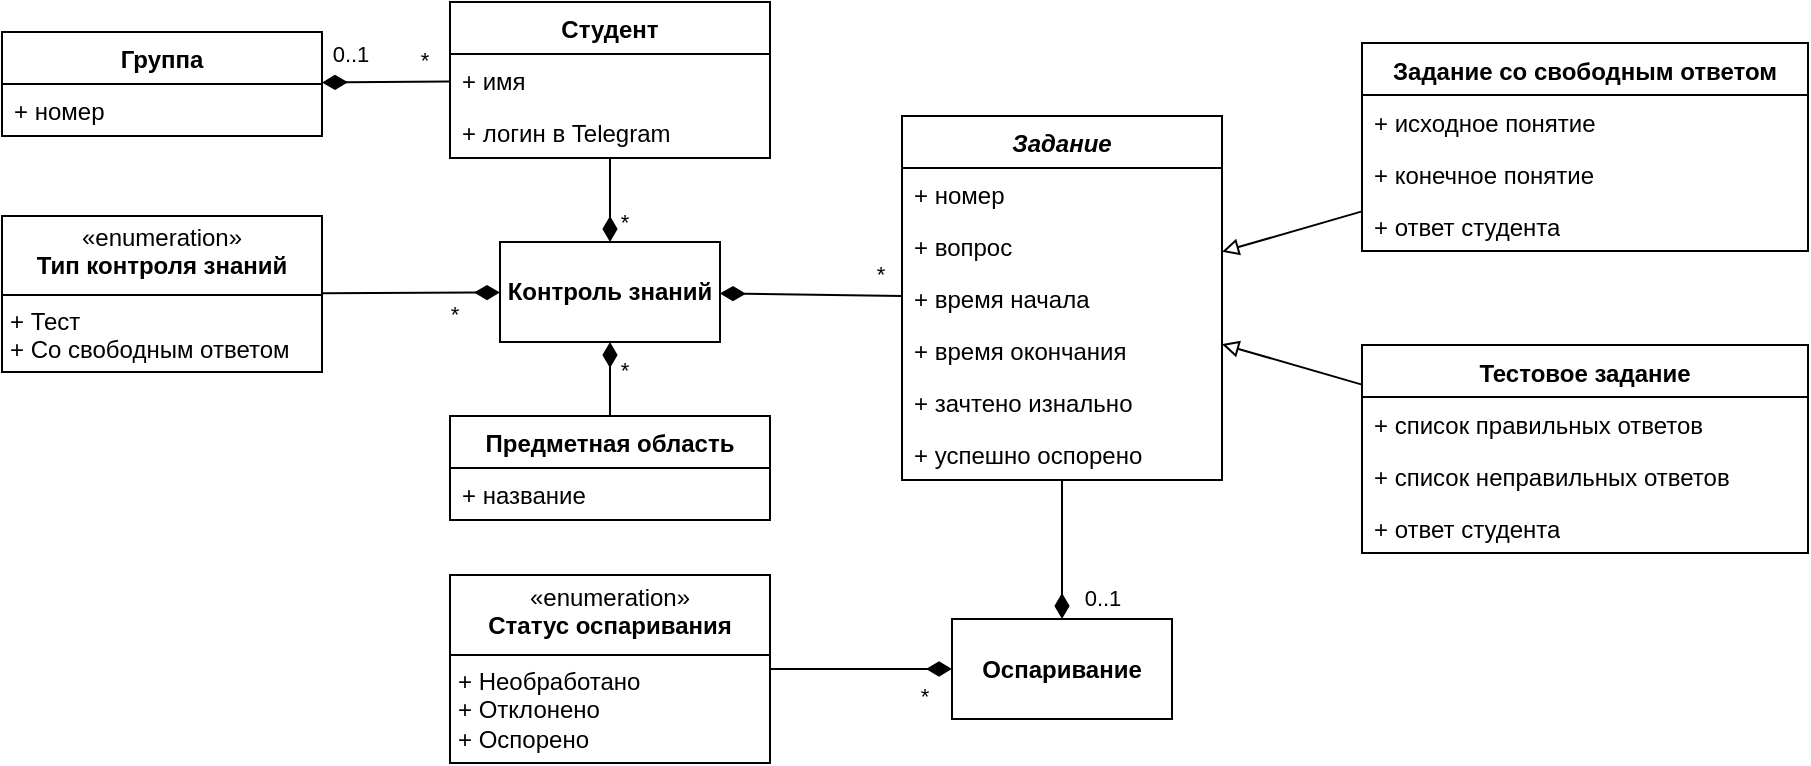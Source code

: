 <mxfile version="26.1.1">
  <diagram name="Страница — 1" id="KjR54cfUh2h--IEu27Yo">
    <mxGraphModel dx="698" dy="470" grid="1" gridSize="10" guides="1" tooltips="1" connect="1" arrows="1" fold="1" page="1" pageScale="1" pageWidth="827" pageHeight="1169" math="0" shadow="0">
      <root>
        <mxCell id="0" />
        <mxCell id="1" parent="0" />
        <mxCell id="Y5O7ZuF1NY75remDHEEP-1" value="Студент" style="swimlane;fontStyle=1;align=center;verticalAlign=top;childLayout=stackLayout;horizontal=1;startSize=26;horizontalStack=0;resizeParent=1;resizeParentMax=0;resizeLast=0;collapsible=1;marginBottom=0;whiteSpace=wrap;html=1;" parent="1" vertex="1">
          <mxGeometry x="334" y="393" width="160" height="78" as="geometry" />
        </mxCell>
        <mxCell id="Y5O7ZuF1NY75remDHEEP-2" value="+ имя" style="text;strokeColor=none;fillColor=none;align=left;verticalAlign=top;spacingLeft=4;spacingRight=4;overflow=hidden;rotatable=0;points=[[0,0.5],[1,0.5]];portConstraint=eastwest;whiteSpace=wrap;html=1;" parent="Y5O7ZuF1NY75remDHEEP-1" vertex="1">
          <mxGeometry y="26" width="160" height="26" as="geometry" />
        </mxCell>
        <mxCell id="Y5O7ZuF1NY75remDHEEP-6" value="+ логин в Telegram" style="text;strokeColor=none;fillColor=none;align=left;verticalAlign=top;spacingLeft=4;spacingRight=4;overflow=hidden;rotatable=0;points=[[0,0.5],[1,0.5]];portConstraint=eastwest;whiteSpace=wrap;html=1;" parent="Y5O7ZuF1NY75remDHEEP-1" vertex="1">
          <mxGeometry y="52" width="160" height="26" as="geometry" />
        </mxCell>
        <mxCell id="Y5O7ZuF1NY75remDHEEP-7" value="Группа" style="swimlane;fontStyle=1;align=center;verticalAlign=top;childLayout=stackLayout;horizontal=1;startSize=26;horizontalStack=0;resizeParent=1;resizeParentMax=0;resizeLast=0;collapsible=1;marginBottom=0;whiteSpace=wrap;html=1;" parent="1" vertex="1">
          <mxGeometry x="110" y="408" width="160" height="52" as="geometry" />
        </mxCell>
        <mxCell id="Y5O7ZuF1NY75remDHEEP-8" value="+ номер" style="text;strokeColor=none;fillColor=none;align=left;verticalAlign=top;spacingLeft=4;spacingRight=4;overflow=hidden;rotatable=0;points=[[0,0.5],[1,0.5]];portConstraint=eastwest;whiteSpace=wrap;html=1;" parent="Y5O7ZuF1NY75remDHEEP-7" vertex="1">
          <mxGeometry y="26" width="160" height="26" as="geometry" />
        </mxCell>
        <mxCell id="Y5O7ZuF1NY75remDHEEP-10" value="" style="endArrow=diamondThin;endFill=1;endSize=10;html=1;rounded=0;" parent="1" source="Y5O7ZuF1NY75remDHEEP-1" target="Y5O7ZuF1NY75remDHEEP-7" edge="1">
          <mxGeometry width="160" relative="1" as="geometry">
            <mxPoint x="450" y="490" as="sourcePoint" />
            <mxPoint x="610" y="490" as="targetPoint" />
          </mxGeometry>
        </mxCell>
        <mxCell id="Y5O7ZuF1NY75remDHEEP-11" value="0..1" style="edgeLabel;html=1;align=center;verticalAlign=middle;resizable=0;points=[];" parent="Y5O7ZuF1NY75remDHEEP-10" vertex="1" connectable="0">
          <mxGeometry x="-0.845" y="1" relative="1" as="geometry">
            <mxPoint x="-45" y="-15" as="offset" />
          </mxGeometry>
        </mxCell>
        <mxCell id="Y5O7ZuF1NY75remDHEEP-12" value="*" style="edgeLabel;html=1;align=center;verticalAlign=middle;resizable=0;points=[];" parent="Y5O7ZuF1NY75remDHEEP-10" vertex="1" connectable="0">
          <mxGeometry x="0.699" y="-1" relative="1" as="geometry">
            <mxPoint x="41" y="-10" as="offset" />
          </mxGeometry>
        </mxCell>
        <mxCell id="Y5O7ZuF1NY75remDHEEP-16" value="" style="endArrow=diamondThin;endFill=1;endSize=10;html=1;rounded=0;" parent="1" source="Y5O7ZuF1NY75remDHEEP-1" target="wnISGloHh-4gImW_wK-5-1" edge="1">
          <mxGeometry width="160" relative="1" as="geometry">
            <mxPoint x="500" y="429" as="sourcePoint" />
            <mxPoint x="414" y="512" as="targetPoint" />
          </mxGeometry>
        </mxCell>
        <mxCell id="36b95QFSxjrO5mWzAh7E-31" value="*" style="edgeLabel;html=1;align=center;verticalAlign=middle;resizable=0;points=[];" parent="Y5O7ZuF1NY75remDHEEP-16" vertex="1" connectable="0">
          <mxGeometry x="0.295" y="-1" relative="1" as="geometry">
            <mxPoint x="8" y="5" as="offset" />
          </mxGeometry>
        </mxCell>
        <mxCell id="Y5O7ZuF1NY75remDHEEP-20" value="Предметная область" style="swimlane;fontStyle=1;align=center;verticalAlign=top;childLayout=stackLayout;horizontal=1;startSize=26;horizontalStack=0;resizeParent=1;resizeParentMax=0;resizeLast=0;collapsible=1;marginBottom=0;whiteSpace=wrap;html=1;" parent="1" vertex="1">
          <mxGeometry x="334" y="600" width="160" height="52" as="geometry" />
        </mxCell>
        <mxCell id="Y5O7ZuF1NY75remDHEEP-21" value="+ название" style="text;strokeColor=none;fillColor=none;align=left;verticalAlign=top;spacingLeft=4;spacingRight=4;overflow=hidden;rotatable=0;points=[[0,0.5],[1,0.5]];portConstraint=eastwest;whiteSpace=wrap;html=1;" parent="Y5O7ZuF1NY75remDHEEP-20" vertex="1">
          <mxGeometry y="26" width="160" height="26" as="geometry" />
        </mxCell>
        <mxCell id="Y5O7ZuF1NY75remDHEEP-22" value="" style="endArrow=diamondThin;endFill=1;endSize=10;html=1;rounded=0;" parent="1" source="Y5O7ZuF1NY75remDHEEP-20" target="wnISGloHh-4gImW_wK-5-1" edge="1">
          <mxGeometry width="160" relative="1" as="geometry">
            <mxPoint x="420" y="468" as="sourcePoint" />
            <mxPoint x="414" y="564" as="targetPoint" />
          </mxGeometry>
        </mxCell>
        <mxCell id="Y5O7ZuF1NY75remDHEEP-24" value="*" style="edgeLabel;html=1;align=center;verticalAlign=middle;resizable=0;points=[];" parent="Y5O7ZuF1NY75remDHEEP-22" vertex="1" connectable="0">
          <mxGeometry x="0.147" relative="1" as="geometry">
            <mxPoint x="7" y="-2" as="offset" />
          </mxGeometry>
        </mxCell>
        <mxCell id="Y5O7ZuF1NY75remDHEEP-34" value="&lt;i&gt;Задание&lt;/i&gt;" style="swimlane;fontStyle=1;align=center;verticalAlign=top;childLayout=stackLayout;horizontal=1;startSize=26;horizontalStack=0;resizeParent=1;resizeParentMax=0;resizeLast=0;collapsible=1;marginBottom=0;whiteSpace=wrap;html=1;" parent="1" vertex="1">
          <mxGeometry x="560" y="450" width="160" height="182" as="geometry" />
        </mxCell>
        <mxCell id="Y5O7ZuF1NY75remDHEEP-35" value="+ номер" style="text;strokeColor=none;fillColor=none;align=left;verticalAlign=top;spacingLeft=4;spacingRight=4;overflow=hidden;rotatable=0;points=[[0,0.5],[1,0.5]];portConstraint=eastwest;whiteSpace=wrap;html=1;" parent="Y5O7ZuF1NY75remDHEEP-34" vertex="1">
          <mxGeometry y="26" width="160" height="26" as="geometry" />
        </mxCell>
        <mxCell id="2cW49VCkHmkreCyccfTJ-1" value="+ вопрос" style="text;strokeColor=none;fillColor=none;align=left;verticalAlign=top;spacingLeft=4;spacingRight=4;overflow=hidden;rotatable=0;points=[[0,0.5],[1,0.5]];portConstraint=eastwest;whiteSpace=wrap;html=1;" parent="Y5O7ZuF1NY75remDHEEP-34" vertex="1">
          <mxGeometry y="52" width="160" height="26" as="geometry" />
        </mxCell>
        <mxCell id="Y5O7ZuF1NY75remDHEEP-38" value="+ время начала" style="text;strokeColor=none;fillColor=none;align=left;verticalAlign=top;spacingLeft=4;spacingRight=4;overflow=hidden;rotatable=0;points=[[0,0.5],[1,0.5]];portConstraint=eastwest;whiteSpace=wrap;html=1;" parent="Y5O7ZuF1NY75remDHEEP-34" vertex="1">
          <mxGeometry y="78" width="160" height="26" as="geometry" />
        </mxCell>
        <mxCell id="Y5O7ZuF1NY75remDHEEP-44" value="+ время окончания" style="text;strokeColor=none;fillColor=none;align=left;verticalAlign=top;spacingLeft=4;spacingRight=4;overflow=hidden;rotatable=0;points=[[0,0.5],[1,0.5]];portConstraint=eastwest;whiteSpace=wrap;html=1;" parent="Y5O7ZuF1NY75remDHEEP-34" vertex="1">
          <mxGeometry y="104" width="160" height="26" as="geometry" />
        </mxCell>
        <mxCell id="Y5O7ZuF1NY75remDHEEP-43" value="+ зачтено изнально" style="text;strokeColor=none;fillColor=none;align=left;verticalAlign=top;spacingLeft=4;spacingRight=4;overflow=hidden;rotatable=0;points=[[0,0.5],[1,0.5]];portConstraint=eastwest;whiteSpace=wrap;html=1;" parent="Y5O7ZuF1NY75remDHEEP-34" vertex="1">
          <mxGeometry y="130" width="160" height="26" as="geometry" />
        </mxCell>
        <mxCell id="36b95QFSxjrO5mWzAh7E-32" value="+ успешно оспорено" style="text;strokeColor=none;fillColor=none;align=left;verticalAlign=top;spacingLeft=4;spacingRight=4;overflow=hidden;rotatable=0;points=[[0,0.5],[1,0.5]];portConstraint=eastwest;whiteSpace=wrap;html=1;" parent="Y5O7ZuF1NY75remDHEEP-34" vertex="1">
          <mxGeometry y="156" width="160" height="26" as="geometry" />
        </mxCell>
        <mxCell id="Y5O7ZuF1NY75remDHEEP-46" value="&lt;b&gt;Оспаривание&lt;/b&gt;" style="html=1;whiteSpace=wrap;" parent="1" vertex="1">
          <mxGeometry x="585" y="701.5" width="110" height="50" as="geometry" />
        </mxCell>
        <mxCell id="Y5O7ZuF1NY75remDHEEP-47" value="" style="endArrow=diamondThin;endFill=1;endSize=10;html=1;rounded=0;" parent="1" source="Y5O7ZuF1NY75remDHEEP-34" target="Y5O7ZuF1NY75remDHEEP-46" edge="1">
          <mxGeometry width="160" relative="1" as="geometry">
            <mxPoint x="220" y="429" as="sourcePoint" />
            <mxPoint x="300" y="429" as="targetPoint" />
          </mxGeometry>
        </mxCell>
        <mxCell id="36b95QFSxjrO5mWzAh7E-33" value="0..1" style="edgeLabel;html=1;align=center;verticalAlign=middle;resizable=0;points=[];" parent="Y5O7ZuF1NY75remDHEEP-47" vertex="1" connectable="0">
          <mxGeometry x="0.7" y="2" relative="1" as="geometry">
            <mxPoint x="18" as="offset" />
          </mxGeometry>
        </mxCell>
        <mxCell id="Y5O7ZuF1NY75remDHEEP-50" value="&lt;p style=&quot;margin:0px;margin-top:4px;text-align:center;&quot;&gt;«enumeration»&lt;br&gt;&lt;b&gt;Статус оспаривания&lt;/b&gt;&lt;br&gt;&lt;/p&gt;&lt;hr size=&quot;1&quot; style=&quot;border-style:solid;&quot;&gt;&lt;p style=&quot;margin:0px;margin-left:4px;&quot;&gt;+ Необработано&lt;/p&gt;&lt;p style=&quot;margin:0px;margin-left:4px;&quot;&gt;+ Отклонено&lt;/p&gt;&lt;p style=&quot;margin:0px;margin-left:4px;&quot;&gt;+ Оспорено&lt;/p&gt;" style="verticalAlign=top;align=left;overflow=fill;html=1;whiteSpace=wrap;" parent="1" vertex="1">
          <mxGeometry x="334" y="679.5" width="160" height="94" as="geometry" />
        </mxCell>
        <mxCell id="Y5O7ZuF1NY75remDHEEP-51" value="" style="endArrow=diamondThin;endFill=1;endSize=10;html=1;rounded=0;" parent="1" source="Y5O7ZuF1NY75remDHEEP-50" target="Y5O7ZuF1NY75remDHEEP-46" edge="1">
          <mxGeometry width="160" relative="1" as="geometry">
            <mxPoint x="650" y="726" as="sourcePoint" />
            <mxPoint x="650" y="769" as="targetPoint" />
          </mxGeometry>
        </mxCell>
        <mxCell id="36b95QFSxjrO5mWzAh7E-35" value="*" style="edgeLabel;html=1;align=center;verticalAlign=middle;resizable=0;points=[];" parent="Y5O7ZuF1NY75remDHEEP-51" vertex="1" connectable="0">
          <mxGeometry x="0.608" relative="1" as="geometry">
            <mxPoint x="4" y="13" as="offset" />
          </mxGeometry>
        </mxCell>
        <mxCell id="36b95QFSxjrO5mWzAh7E-10" value="Задание со свободным ответом" style="swimlane;fontStyle=1;align=center;verticalAlign=top;childLayout=stackLayout;horizontal=1;startSize=26;horizontalStack=0;resizeParent=1;resizeParentMax=0;resizeLast=0;collapsible=1;marginBottom=0;whiteSpace=wrap;html=1;" parent="1" vertex="1">
          <mxGeometry x="790" y="413.5" width="223" height="104" as="geometry" />
        </mxCell>
        <mxCell id="36b95QFSxjrO5mWzAh7E-12" value="+ исходное понятие" style="text;strokeColor=none;fillColor=none;align=left;verticalAlign=top;spacingLeft=4;spacingRight=4;overflow=hidden;rotatable=0;points=[[0,0.5],[1,0.5]];portConstraint=eastwest;whiteSpace=wrap;html=1;" parent="36b95QFSxjrO5mWzAh7E-10" vertex="1">
          <mxGeometry y="26" width="223" height="26" as="geometry" />
        </mxCell>
        <mxCell id="36b95QFSxjrO5mWzAh7E-13" value="+ конечное понятие" style="text;strokeColor=none;fillColor=none;align=left;verticalAlign=top;spacingLeft=4;spacingRight=4;overflow=hidden;rotatable=0;points=[[0,0.5],[1,0.5]];portConstraint=eastwest;whiteSpace=wrap;html=1;" parent="36b95QFSxjrO5mWzAh7E-10" vertex="1">
          <mxGeometry y="52" width="223" height="26" as="geometry" />
        </mxCell>
        <mxCell id="36b95QFSxjrO5mWzAh7E-15" value="+ ответ студента" style="text;strokeColor=none;fillColor=none;align=left;verticalAlign=top;spacingLeft=4;spacingRight=4;overflow=hidden;rotatable=0;points=[[0,0.5],[1,0.5]];portConstraint=eastwest;whiteSpace=wrap;html=1;" parent="36b95QFSxjrO5mWzAh7E-10" vertex="1">
          <mxGeometry y="78" width="223" height="26" as="geometry" />
        </mxCell>
        <mxCell id="36b95QFSxjrO5mWzAh7E-19" value="Тестовое задание" style="swimlane;fontStyle=1;align=center;verticalAlign=top;childLayout=stackLayout;horizontal=1;startSize=26;horizontalStack=0;resizeParent=1;resizeParentMax=0;resizeLast=0;collapsible=1;marginBottom=0;whiteSpace=wrap;html=1;" parent="1" vertex="1">
          <mxGeometry x="790" y="564.5" width="223" height="104" as="geometry" />
        </mxCell>
        <mxCell id="36b95QFSxjrO5mWzAh7E-22" value="+ список правильных ответов" style="text;strokeColor=none;fillColor=none;align=left;verticalAlign=top;spacingLeft=4;spacingRight=4;overflow=hidden;rotatable=0;points=[[0,0.5],[1,0.5]];portConstraint=eastwest;whiteSpace=wrap;html=1;" parent="36b95QFSxjrO5mWzAh7E-19" vertex="1">
          <mxGeometry y="26" width="223" height="26" as="geometry" />
        </mxCell>
        <mxCell id="36b95QFSxjrO5mWzAh7E-23" value="+ список неправильных ответов" style="text;strokeColor=none;fillColor=none;align=left;verticalAlign=top;spacingLeft=4;spacingRight=4;overflow=hidden;rotatable=0;points=[[0,0.5],[1,0.5]];portConstraint=eastwest;whiteSpace=wrap;html=1;" parent="36b95QFSxjrO5mWzAh7E-19" vertex="1">
          <mxGeometry y="52" width="223" height="26" as="geometry" />
        </mxCell>
        <mxCell id="36b95QFSxjrO5mWzAh7E-24" value="+ ответ студента" style="text;strokeColor=none;fillColor=none;align=left;verticalAlign=top;spacingLeft=4;spacingRight=4;overflow=hidden;rotatable=0;points=[[0,0.5],[1,0.5]];portConstraint=eastwest;whiteSpace=wrap;html=1;" parent="36b95QFSxjrO5mWzAh7E-19" vertex="1">
          <mxGeometry y="78" width="223" height="26" as="geometry" />
        </mxCell>
        <mxCell id="36b95QFSxjrO5mWzAh7E-26" value="&lt;p style=&quot;margin:0px;margin-top:4px;text-align:center;&quot;&gt;«enumeration»&lt;br&gt;&lt;b&gt;Тип контроля знаний&lt;/b&gt;&lt;br&gt;&lt;/p&gt;&lt;hr size=&quot;1&quot; style=&quot;border-style:solid;&quot;&gt;&lt;p style=&quot;margin:0px;margin-left:4px;&quot;&gt;+ Тест&lt;/p&gt;&lt;p style=&quot;margin:0px;margin-left:4px;&quot;&gt;+ Со свободным ответом&lt;/p&gt;" style="verticalAlign=top;align=left;overflow=fill;html=1;whiteSpace=wrap;" parent="1" vertex="1">
          <mxGeometry x="110" y="500" width="160" height="78" as="geometry" />
        </mxCell>
        <mxCell id="36b95QFSxjrO5mWzAh7E-27" value="" style="endArrow=diamondThin;endFill=1;endSize=10;html=1;rounded=0;" parent="1" source="36b95QFSxjrO5mWzAh7E-26" target="wnISGloHh-4gImW_wK-5-1" edge="1">
          <mxGeometry width="160" relative="1" as="geometry">
            <mxPoint x="504" y="777" as="sourcePoint" />
            <mxPoint x="334" y="538.357" as="targetPoint" />
          </mxGeometry>
        </mxCell>
        <mxCell id="36b95QFSxjrO5mWzAh7E-36" value="*" style="edgeLabel;html=1;align=center;verticalAlign=middle;resizable=0;points=[];" parent="36b95QFSxjrO5mWzAh7E-27" vertex="1" connectable="0">
          <mxGeometry x="0.2" y="-2" relative="1" as="geometry">
            <mxPoint x="12" y="8" as="offset" />
          </mxGeometry>
        </mxCell>
        <mxCell id="36b95QFSxjrO5mWzAh7E-28" value="" style="endArrow=block;html=1;rounded=0;endFill=0;" parent="1" source="36b95QFSxjrO5mWzAh7E-10" target="Y5O7ZuF1NY75remDHEEP-34" edge="1">
          <mxGeometry width="50" height="50" relative="1" as="geometry">
            <mxPoint x="510" y="587.5" as="sourcePoint" />
            <mxPoint x="720" y="513.167" as="targetPoint" />
          </mxGeometry>
        </mxCell>
        <mxCell id="36b95QFSxjrO5mWzAh7E-29" value="" style="endArrow=block;html=1;rounded=0;endFill=0;" parent="1" source="36b95QFSxjrO5mWzAh7E-19" target="Y5O7ZuF1NY75remDHEEP-34" edge="1">
          <mxGeometry width="50" height="50" relative="1" as="geometry">
            <mxPoint x="797" y="548.5" as="sourcePoint" />
            <mxPoint x="720" y="559.362" as="targetPoint" />
          </mxGeometry>
        </mxCell>
        <mxCell id="36b95QFSxjrO5mWzAh7E-30" value="" style="endArrow=diamondThin;endFill=1;endSize=10;html=1;rounded=0;" parent="1" source="Y5O7ZuF1NY75remDHEEP-34" target="wnISGloHh-4gImW_wK-5-1" edge="1">
          <mxGeometry width="160" relative="1" as="geometry">
            <mxPoint x="280" y="549" as="sourcePoint" />
            <mxPoint x="494" y="538" as="targetPoint" />
          </mxGeometry>
        </mxCell>
        <mxCell id="36b95QFSxjrO5mWzAh7E-34" value="*" style="edgeLabel;html=1;align=center;verticalAlign=middle;resizable=0;points=[];" parent="36b95QFSxjrO5mWzAh7E-30" vertex="1" connectable="0">
          <mxGeometry x="-0.76" relative="1" as="geometry">
            <mxPoint y="-11" as="offset" />
          </mxGeometry>
        </mxCell>
        <mxCell id="wnISGloHh-4gImW_wK-5-1" value="&lt;b&gt;Контроль знаний&lt;/b&gt;" style="html=1;whiteSpace=wrap;" parent="1" vertex="1">
          <mxGeometry x="359" y="513" width="110" height="50" as="geometry" />
        </mxCell>
      </root>
    </mxGraphModel>
  </diagram>
</mxfile>
